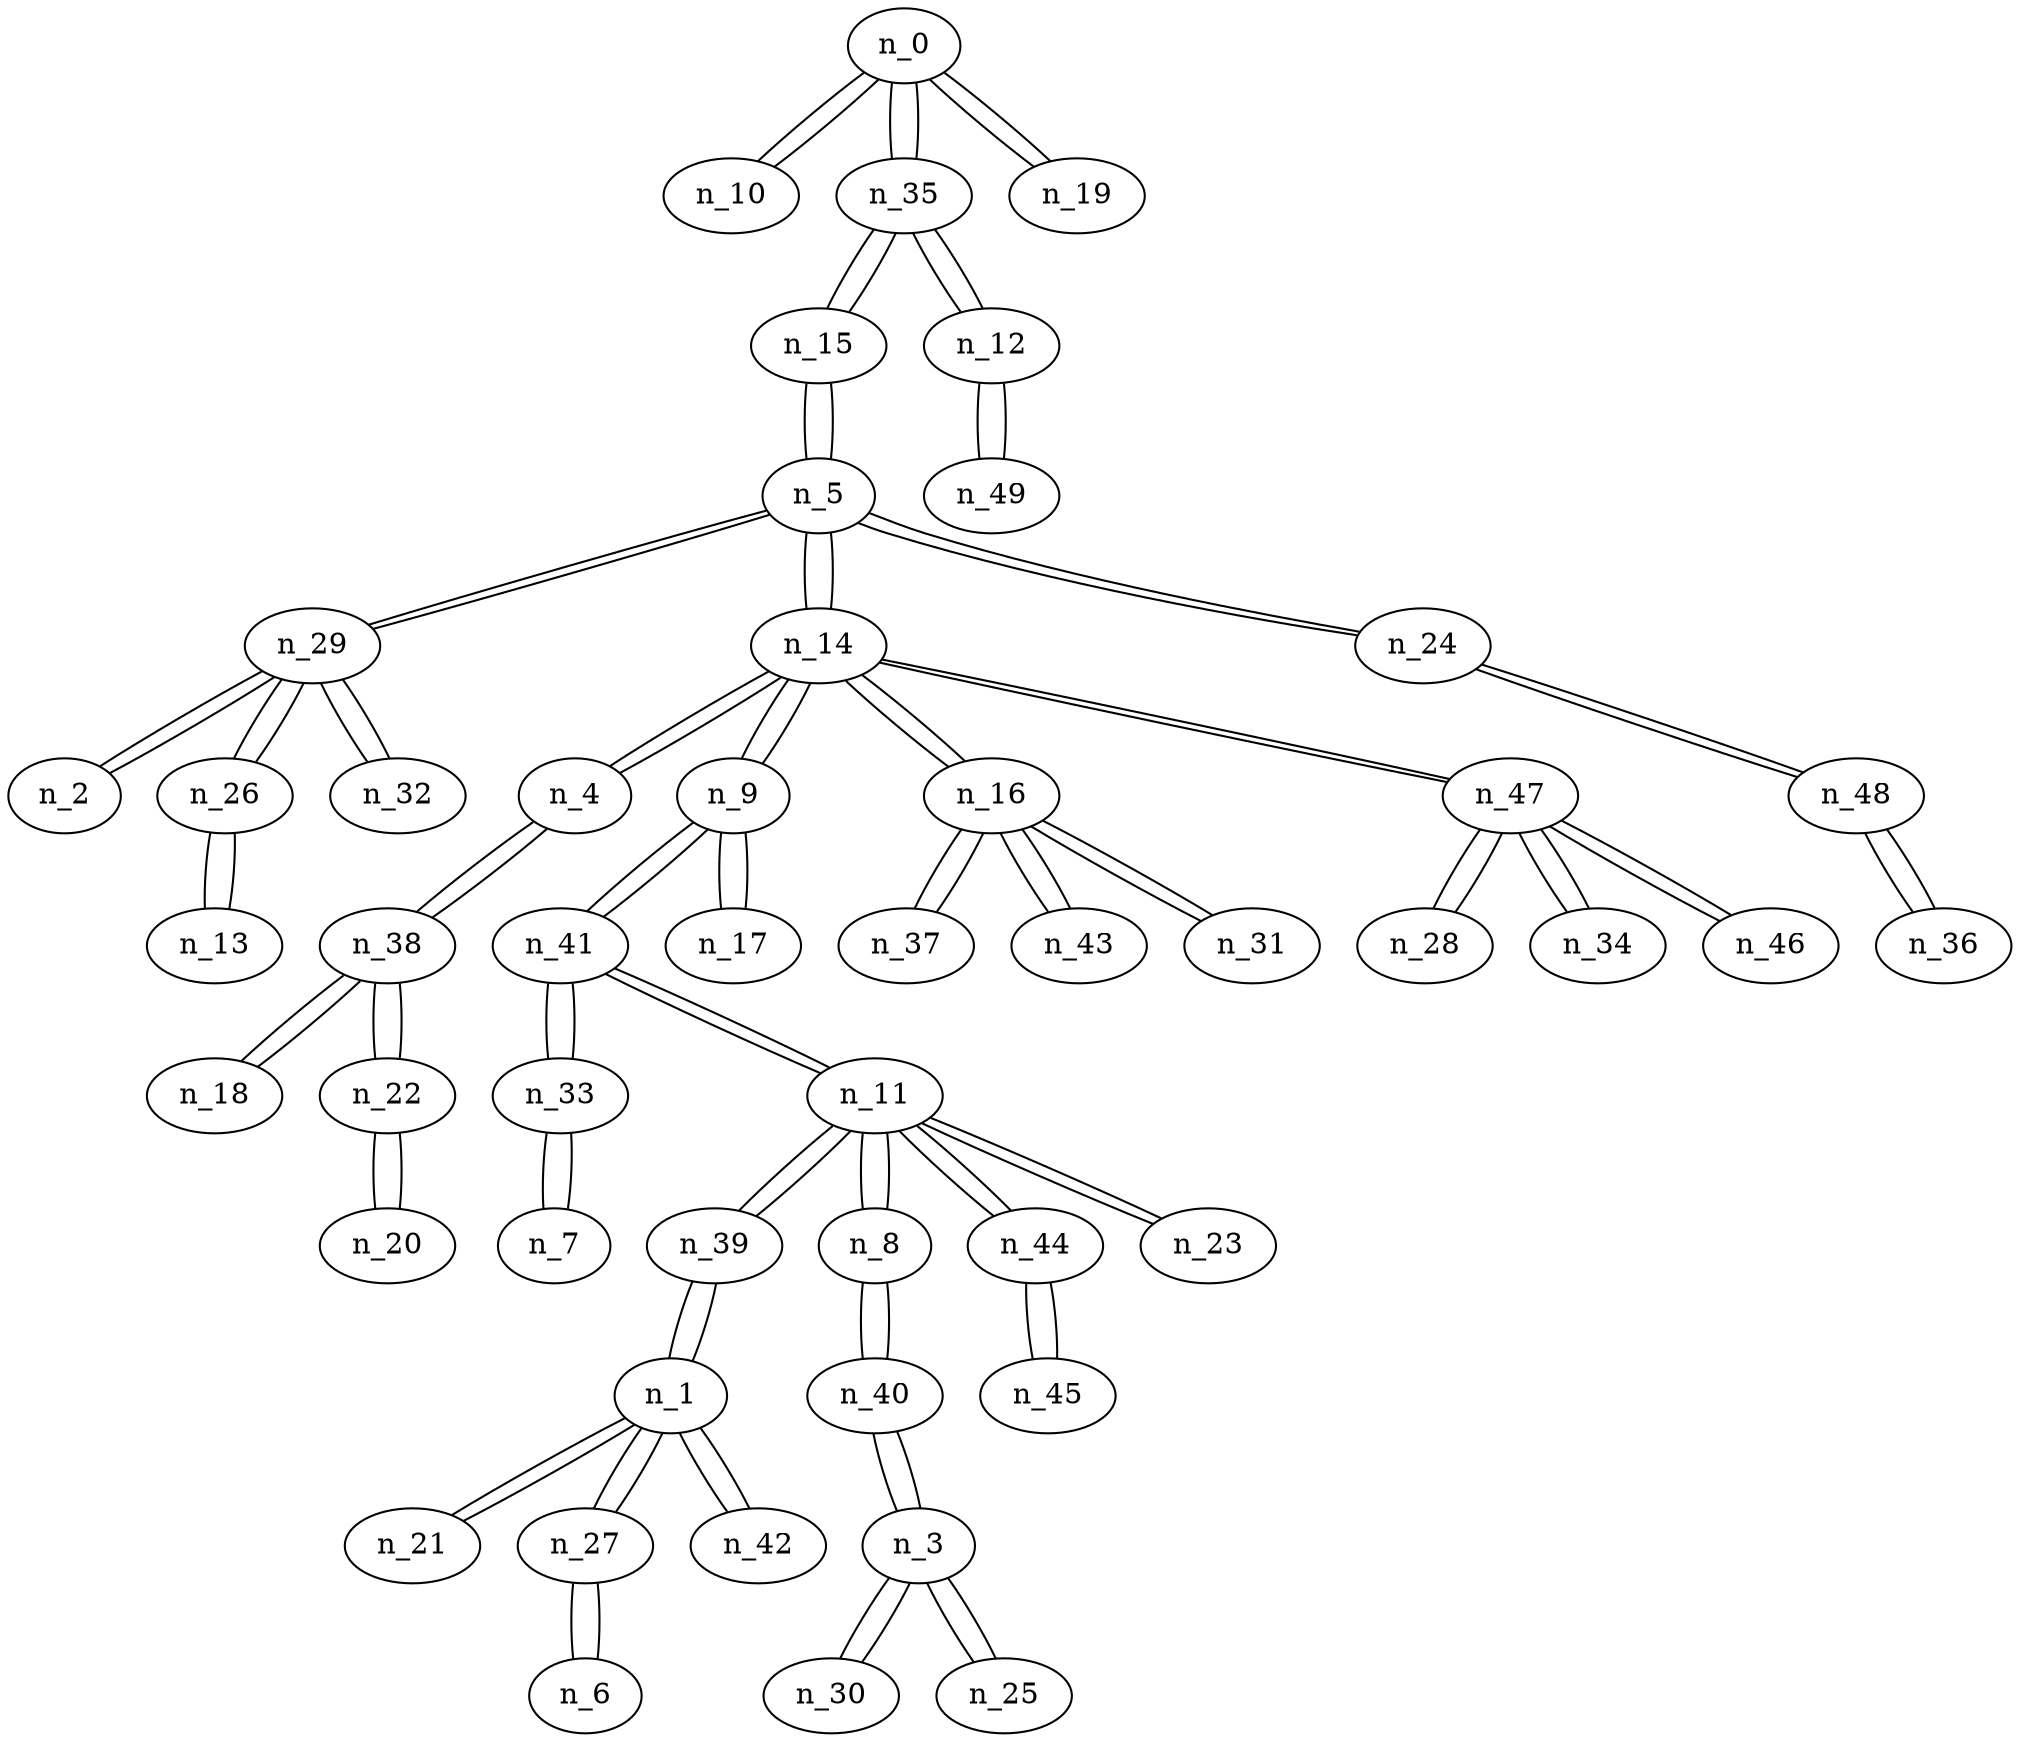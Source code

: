 graph g5 {
n_0--n_10
n_0--n_35
n_0--n_19
n_1--n_39
n_1--n_21
n_1--n_27
n_1--n_42
n_2--n_29
n_3--n_40
n_3--n_30
n_3--n_25
n_4--n_14
n_4--n_38
n_5--n_14
n_5--n_15
n_5--n_24
n_5--n_29
n_6--n_27
n_7--n_33
n_8--n_40
n_8--n_11
n_9--n_14
n_9--n_41
n_9--n_17
n_10--n_0
n_11--n_39
n_11--n_41
n_11--n_44
n_11--n_8
n_11--n_23
n_12--n_35
n_12--n_49
n_13--n_26
n_14--n_4
n_14--n_5
n_14--n_9
n_14--n_16
n_14--n_47
n_15--n_5
n_15--n_35
n_16--n_14
n_16--n_37
n_16--n_43
n_16--n_31
n_17--n_9
n_18--n_38
n_19--n_0
n_20--n_22
n_21--n_1
n_22--n_38
n_22--n_20
n_23--n_11
n_24--n_5
n_24--n_48
n_25--n_3
n_26--n_13
n_26--n_29
n_27--n_6
n_27--n_1
n_28--n_47
n_29--n_2
n_29--n_5
n_29--n_26
n_29--n_32
n_30--n_3
n_31--n_16
n_32--n_29
n_33--n_7
n_33--n_41
n_34--n_47
n_35--n_12
n_35--n_15
n_35--n_0
n_36--n_48
n_37--n_16
n_38--n_4
n_38--n_22
n_38--n_18
n_39--n_1
n_39--n_11
n_40--n_3
n_40--n_8
n_41--n_9
n_41--n_11
n_41--n_33
n_42--n_1
n_43--n_16
n_44--n_11
n_44--n_45
n_45--n_44
n_46--n_47
n_47--n_14
n_47--n_34
n_47--n_46
n_47--n_28
n_48--n_24
n_48--n_36
n_49--n_12
}
